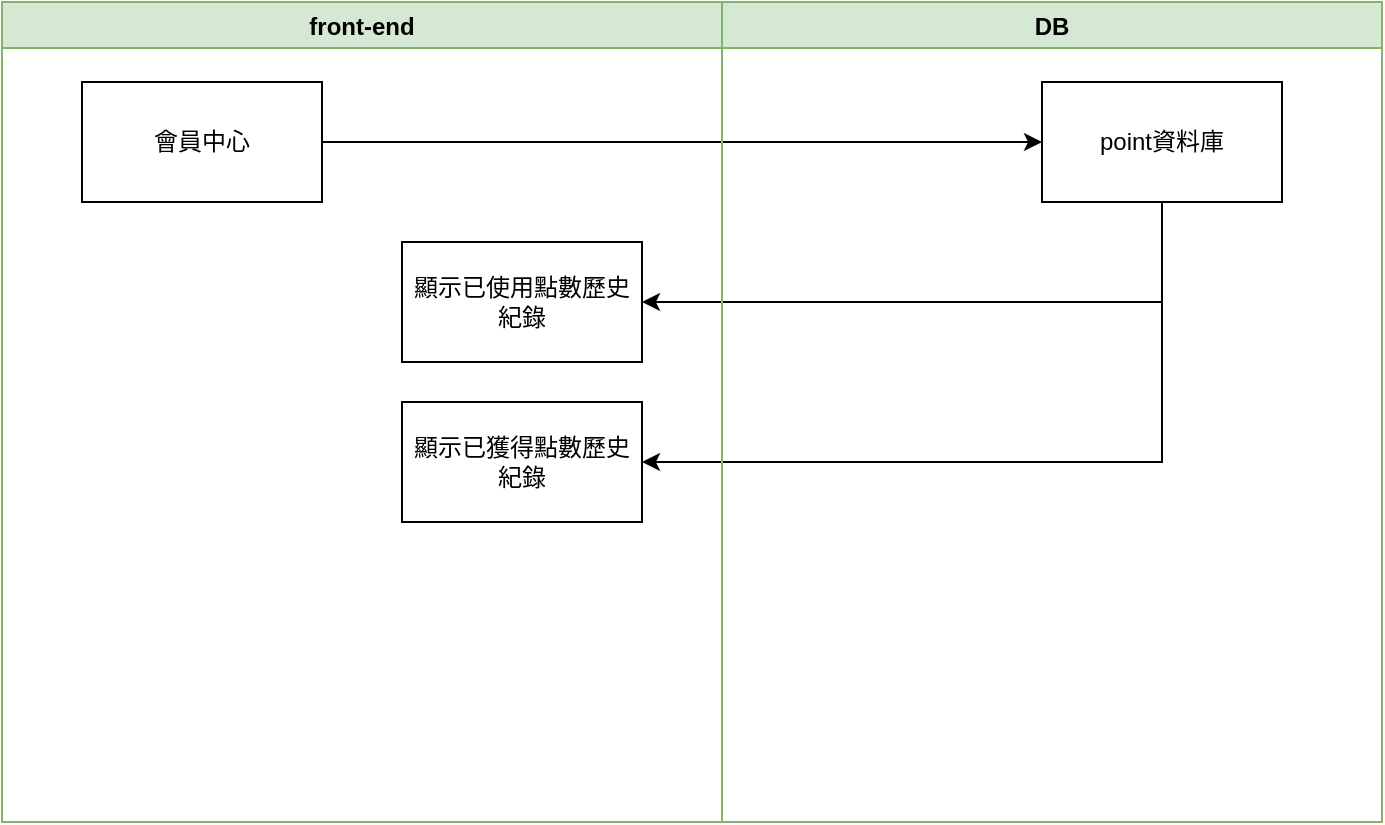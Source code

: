 <mxfile version="14.7.6" type="github">
  <diagram id="qYx7YOaepi6QoNWct3qu" name="Page-1">
    <mxGraphModel dx="1038" dy="548" grid="1" gridSize="10" guides="1" tooltips="1" connect="1" arrows="1" fold="1" page="1" pageScale="1" pageWidth="827" pageHeight="1169" math="0" shadow="0">
      <root>
        <mxCell id="0" />
        <mxCell id="1" parent="0" />
        <mxCell id="bD8zFZCyIsmYKDcrKDae-1" value="front-end" style="swimlane;fillColor=#d5e8d4;strokeColor=#82b366;" vertex="1" parent="1">
          <mxGeometry x="80" y="40" width="360" height="410" as="geometry" />
        </mxCell>
        <mxCell id="bD8zFZCyIsmYKDcrKDae-2" value="會員中心" style="rounded=0;whiteSpace=wrap;html=1;" vertex="1" parent="bD8zFZCyIsmYKDcrKDae-1">
          <mxGeometry x="40" y="40" width="120" height="60" as="geometry" />
        </mxCell>
        <mxCell id="bD8zFZCyIsmYKDcrKDae-4" value="顯示已使用點數歷史紀錄" style="rounded=0;whiteSpace=wrap;html=1;" vertex="1" parent="bD8zFZCyIsmYKDcrKDae-1">
          <mxGeometry x="200" y="120" width="120" height="60" as="geometry" />
        </mxCell>
        <mxCell id="bD8zFZCyIsmYKDcrKDae-5" value="顯示已獲得點數歷史紀錄" style="rounded=0;whiteSpace=wrap;html=1;" vertex="1" parent="bD8zFZCyIsmYKDcrKDae-1">
          <mxGeometry x="200" y="200" width="120" height="60" as="geometry" />
        </mxCell>
        <mxCell id="bD8zFZCyIsmYKDcrKDae-7" style="edgeStyle=orthogonalEdgeStyle;rounded=0;orthogonalLoop=1;jettySize=auto;html=1;exitX=0.5;exitY=1;exitDx=0;exitDy=0;entryX=1;entryY=0.5;entryDx=0;entryDy=0;" edge="1" parent="1" source="bD8zFZCyIsmYKDcrKDae-3" target="bD8zFZCyIsmYKDcrKDae-4">
          <mxGeometry relative="1" as="geometry">
            <Array as="points">
              <mxPoint x="660" y="190" />
            </Array>
          </mxGeometry>
        </mxCell>
        <mxCell id="bD8zFZCyIsmYKDcrKDae-3" value="point資料庫" style="rounded=0;whiteSpace=wrap;html=1;" vertex="1" parent="1">
          <mxGeometry x="600" y="80" width="120" height="60" as="geometry" />
        </mxCell>
        <mxCell id="bD8zFZCyIsmYKDcrKDae-6" style="edgeStyle=orthogonalEdgeStyle;rounded=0;orthogonalLoop=1;jettySize=auto;html=1;exitX=1;exitY=0.5;exitDx=0;exitDy=0;entryX=0;entryY=0.5;entryDx=0;entryDy=0;" edge="1" parent="1" source="bD8zFZCyIsmYKDcrKDae-2" target="bD8zFZCyIsmYKDcrKDae-3">
          <mxGeometry relative="1" as="geometry" />
        </mxCell>
        <mxCell id="bD8zFZCyIsmYKDcrKDae-8" style="edgeStyle=orthogonalEdgeStyle;rounded=0;orthogonalLoop=1;jettySize=auto;html=1;entryX=1;entryY=0.5;entryDx=0;entryDy=0;" edge="1" parent="1">
          <mxGeometry relative="1" as="geometry">
            <mxPoint x="660" y="190" as="sourcePoint" />
            <mxPoint x="400" y="270" as="targetPoint" />
            <Array as="points">
              <mxPoint x="660" y="270" />
            </Array>
          </mxGeometry>
        </mxCell>
        <mxCell id="bD8zFZCyIsmYKDcrKDae-9" value="DB" style="swimlane;fillColor=#d5e8d4;strokeColor=#82b366;" vertex="1" parent="1">
          <mxGeometry x="440" y="40" width="330" height="410" as="geometry" />
        </mxCell>
      </root>
    </mxGraphModel>
  </diagram>
</mxfile>
